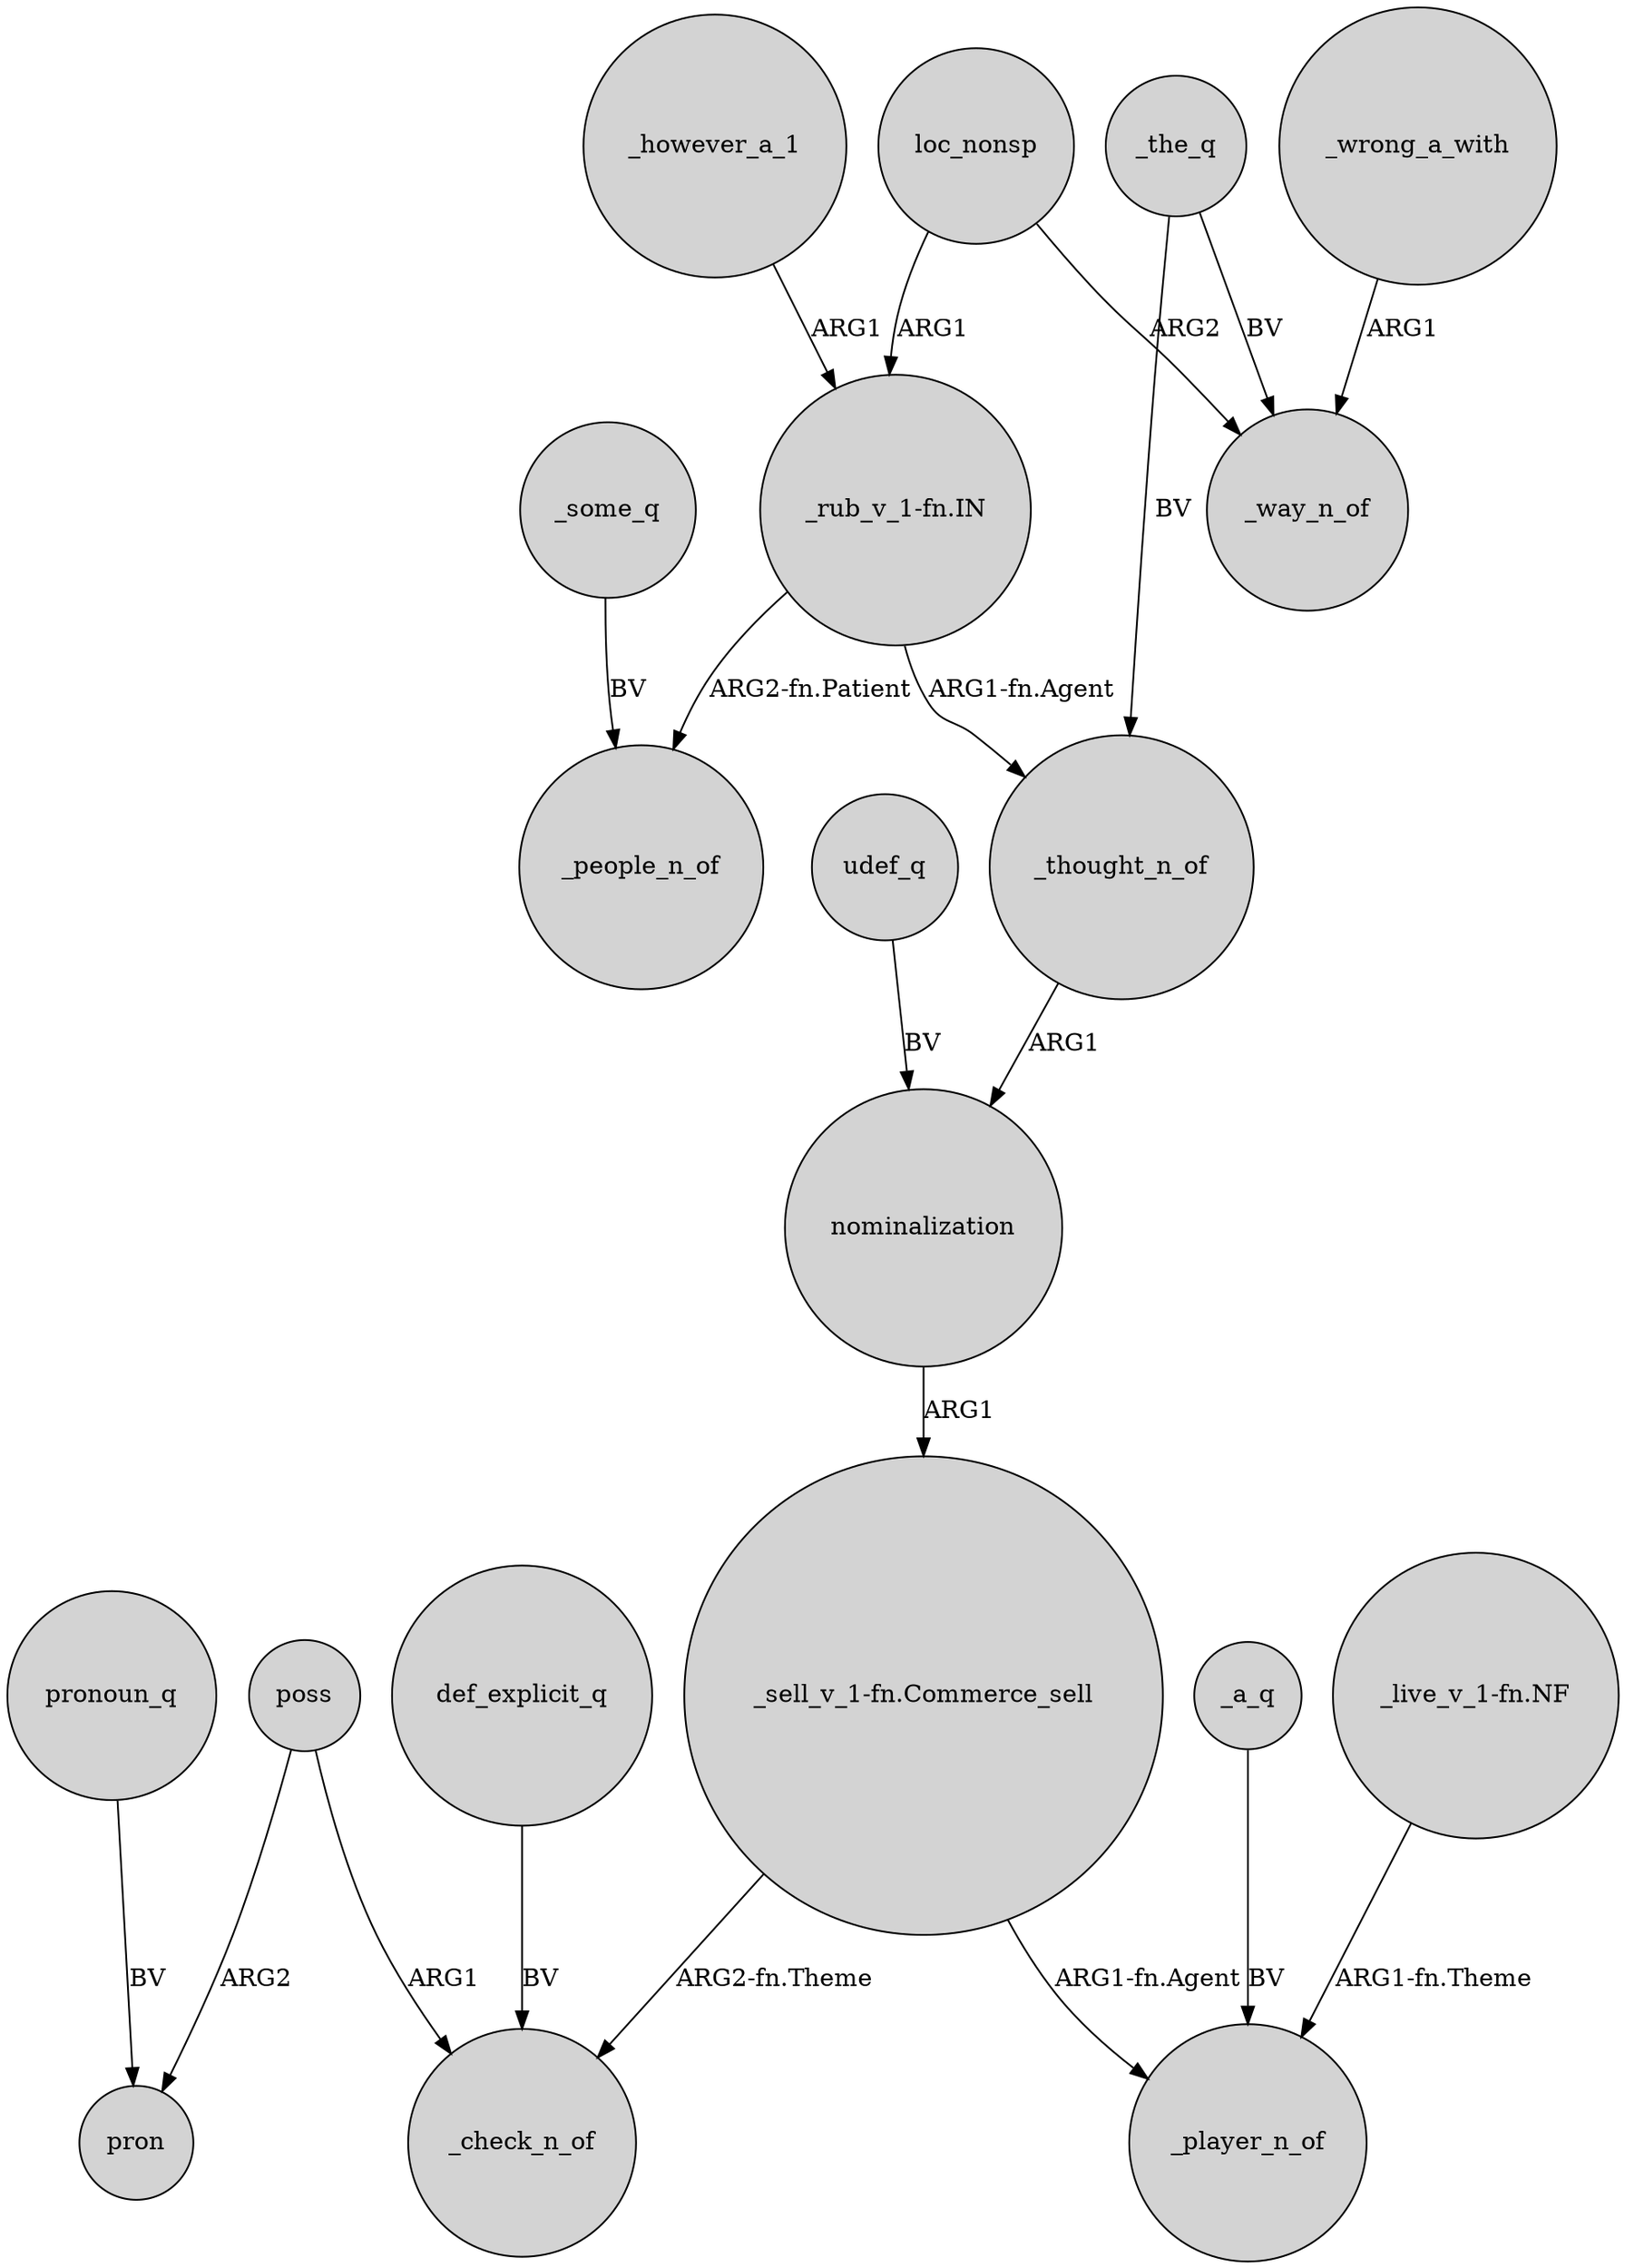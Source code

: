 digraph {
	node [shape=circle style=filled]
	poss -> pron [label=ARG2]
	loc_nonsp -> "_rub_v_1-fn.IN" [label=ARG1]
	_the_q -> _way_n_of [label=BV]
	_the_q -> _thought_n_of [label=BV]
	_however_a_1 -> "_rub_v_1-fn.IN" [label=ARG1]
	"_live_v_1-fn.NF" -> _player_n_of [label="ARG1-fn.Theme"]
	"_sell_v_1-fn.Commerce_sell" -> _check_n_of [label="ARG2-fn.Theme"]
	"_rub_v_1-fn.IN" -> _thought_n_of [label="ARG1-fn.Agent"]
	pronoun_q -> pron [label=BV]
	loc_nonsp -> _way_n_of [label=ARG2]
	nominalization -> "_sell_v_1-fn.Commerce_sell" [label=ARG1]
	_wrong_a_with -> _way_n_of [label=ARG1]
	udef_q -> nominalization [label=BV]
	_some_q -> _people_n_of [label=BV]
	def_explicit_q -> _check_n_of [label=BV]
	"_rub_v_1-fn.IN" -> _people_n_of [label="ARG2-fn.Patient"]
	_a_q -> _player_n_of [label=BV]
	"_sell_v_1-fn.Commerce_sell" -> _player_n_of [label="ARG1-fn.Agent"]
	poss -> _check_n_of [label=ARG1]
	_thought_n_of -> nominalization [label=ARG1]
}
